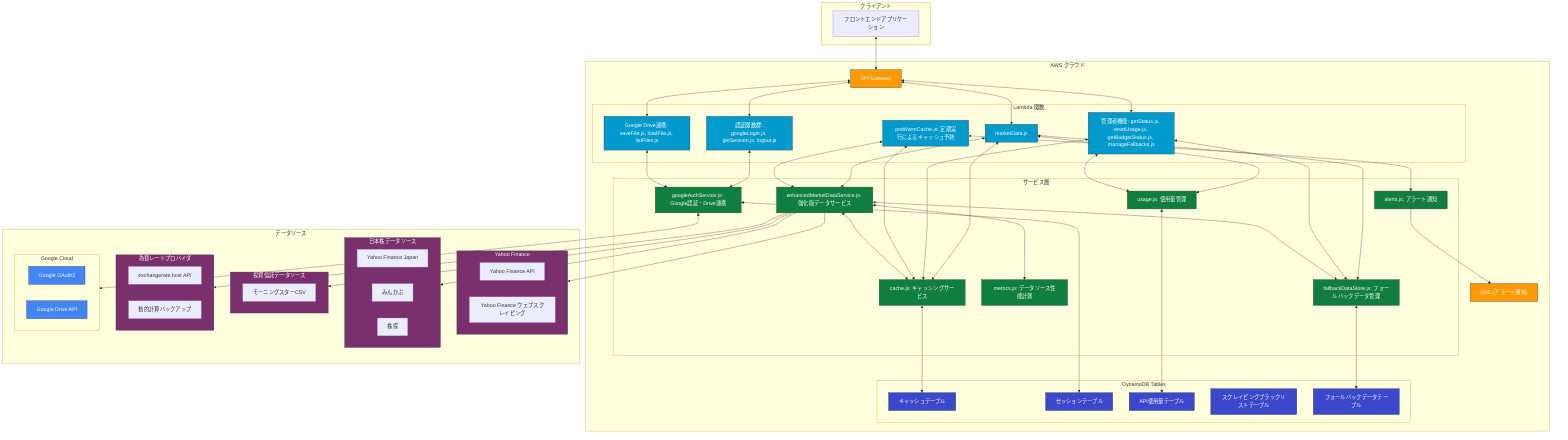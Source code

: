 flowchart TB
    subgraph Client["クライアント"]
        Frontend["フロントエンドアプリケーション"]
    end
    
    subgraph AWS["AWS クラウド"]
        APIGateway["API Gateway"]
        
        subgraph Lambda["Lambda 関数"]
            MarketData["marketData.js"]
            Auth["認証関数群: googleLogin.js, getSession.js, logout.js"]
            Drive["Google Drive連携: saveFile.js, loadFile.js, listFiles.js"]
            Admin["管理者機能: getStatus.js, resetUsage.js, getBudgetStatus.js, manageFallbacks.js"]
            Prewarm["preWarmCache.js: 定期実行によるキャッシュ予熱"]
        end
        
        subgraph DynamoDB["DynamoDB Tables"]
            CacheTable["キャッシュテーブル"]
            SessionTable["セッションテーブル"]
            UsageTable["API使用量テーブル"]
            BlacklistTable["スクレイピングブラックリストテーブル"]
            FallbackTable["フォールバックデータテーブル"]
        end
        
        SNS["SNS (アラート通知)"]
        
        subgraph Services["サービス層"]
            CacheService["cache.js: キャッシングサービス"]
            UsageService["usage.js: 使用量管理"]
            EnhancedMarketDataService["enhancedMarketDataService.js: 強化版データサービス"]
            MetricsService["metrics.js: データソース性能計測"]
            FallbackService["fallbackDataStore.js: フォールバックデータ管理"]
            AlertService["alerts.js: アラート通知"]
            GoogleAuthService["googleAuthService.js: Google認証・Drive連携"]
        end
    end
    
    subgraph DataProviders["データソース"]
        subgraph YahooFinance["Yahoo Finance"]
            YahooAPI["Yahoo Finance API"]
            YahooScraping["Yahoo Finance ウェブスクレイピング"]
        end
        
        subgraph JPStockProviders["日本株データソース"]
            YahooJP["Yahoo Finance Japan"]
            Minkabu["みんかぶ"]
            Kabutan["株探"]
        end
        
        subgraph FundProviders["投資信託データソース"]
            MorningstarCSV["モーニングスターCSV"]
        end
        
        subgraph ExchangeRateProviders["為替レートプロバイダ"]
            ExchangerateHost["exchangerate.host API"]
            DynamicCalculation["動的計算バックアップ"]
        end
        
        subgraph Google["Google Cloud"]
            GoogleAuth["Google OAuth2"]
            GoogleDrive["Google Drive API"]
        end
    end
    
    %% クライアント-API接続
    Frontend <--> APIGateway
    
    %% API-Lambda接続
    APIGateway <--> MarketData
    APIGateway <--> Auth
    APIGateway <--> Drive
    APIGateway <--> Admin
    
    %% Lambda-サービス連携
    MarketData <--> EnhancedMarketDataService
    MarketData <--> CacheService
    MarketData <--> UsageService
    MarketData <--> FallbackService
    
    Auth <--> GoogleAuthService
    Drive <--> GoogleAuthService
    
    Admin <--> UsageService
    Admin <--> CacheService
    Admin <--> FallbackService
    
    Prewarm <--> CacheService
    Prewarm <--> EnhancedMarketDataService
    Prewarm <--> AlertService
    
    %% サービス間連携
    EnhancedMarketDataService <--> CacheService
    EnhancedMarketDataService <--> FallbackService
    EnhancedMarketDataService <--> MetricsService
    
    %% サービス-データソース連携
    EnhancedMarketDataService --> YahooFinance
    EnhancedMarketDataService --> JPStockProviders
    EnhancedMarketDataService --> FundProviders
    EnhancedMarketDataService --> ExchangeRateProviders
    
    GoogleAuthService <--> Google
    
    %% サービス-DynamoDB連携
    CacheService <--> CacheTable
    UsageService <--> UsageTable
    FallbackService <--> FallbackTable
    GoogleAuthService <--> SessionTable
    
    %% アラート連携
    AlertService --> SNS
    
    %% ユーティリティ層は直接表示していないが、各サービスから呼び出される
    
    classDef aws fill:#FF9900,stroke:#232F3E,color:white;
    classDef lambda fill:#009ACD,stroke:#232F3E,color:white;
    classDef dynamodb fill:#3B48CC,stroke:#232F3E,color:white;
    classDef service fill:#107E3E,stroke:#232F3E,color:white;
    classDef google fill:#4285F4,stroke:#232F3E,color:white;
    classDef provider fill:#7A306C,stroke:#232F3E,color:white;
    
    class APIGateway,SNS aws;
    class MarketData,Auth,Drive,Admin,Prewarm lambda;
    class CacheTable,SessionTable,UsageTable,BlacklistTable,FallbackTable dynamodb;
    class CacheService,UsageService,EnhancedMarketDataService,MetricsService,FallbackService,AlertService,GoogleAuthService service;
    class GoogleAuth,GoogleDrive google;
    class YahooFinance,JPStockProviders,FundProviders,ExchangeRateProviders provider;
